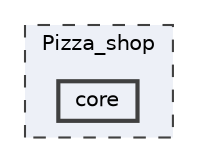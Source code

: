 digraph "Pizza_shop/core"
{
 // LATEX_PDF_SIZE
  bgcolor="transparent";
  edge [fontname=Helvetica,fontsize=10,labelfontname=Helvetica,labelfontsize=10];
  node [fontname=Helvetica,fontsize=10,shape=box,height=0.2,width=0.4];
  compound=true
  subgraph clusterdir_2a2a0e2a4f814798aa4c25a09891314d {
    graph [ bgcolor="#edf0f7", pencolor="grey25", label="Pizza_shop", fontname=Helvetica,fontsize=10 style="filled,dashed", URL="dir_2a2a0e2a4f814798aa4c25a09891314d.html",tooltip=""]
  dir_bc088ae4256aba8f5f956063102d0ffe [label="core", fillcolor="#edf0f7", color="grey25", style="filled,bold", URL="dir_bc088ae4256aba8f5f956063102d0ffe.html",tooltip=""];
  }
}
